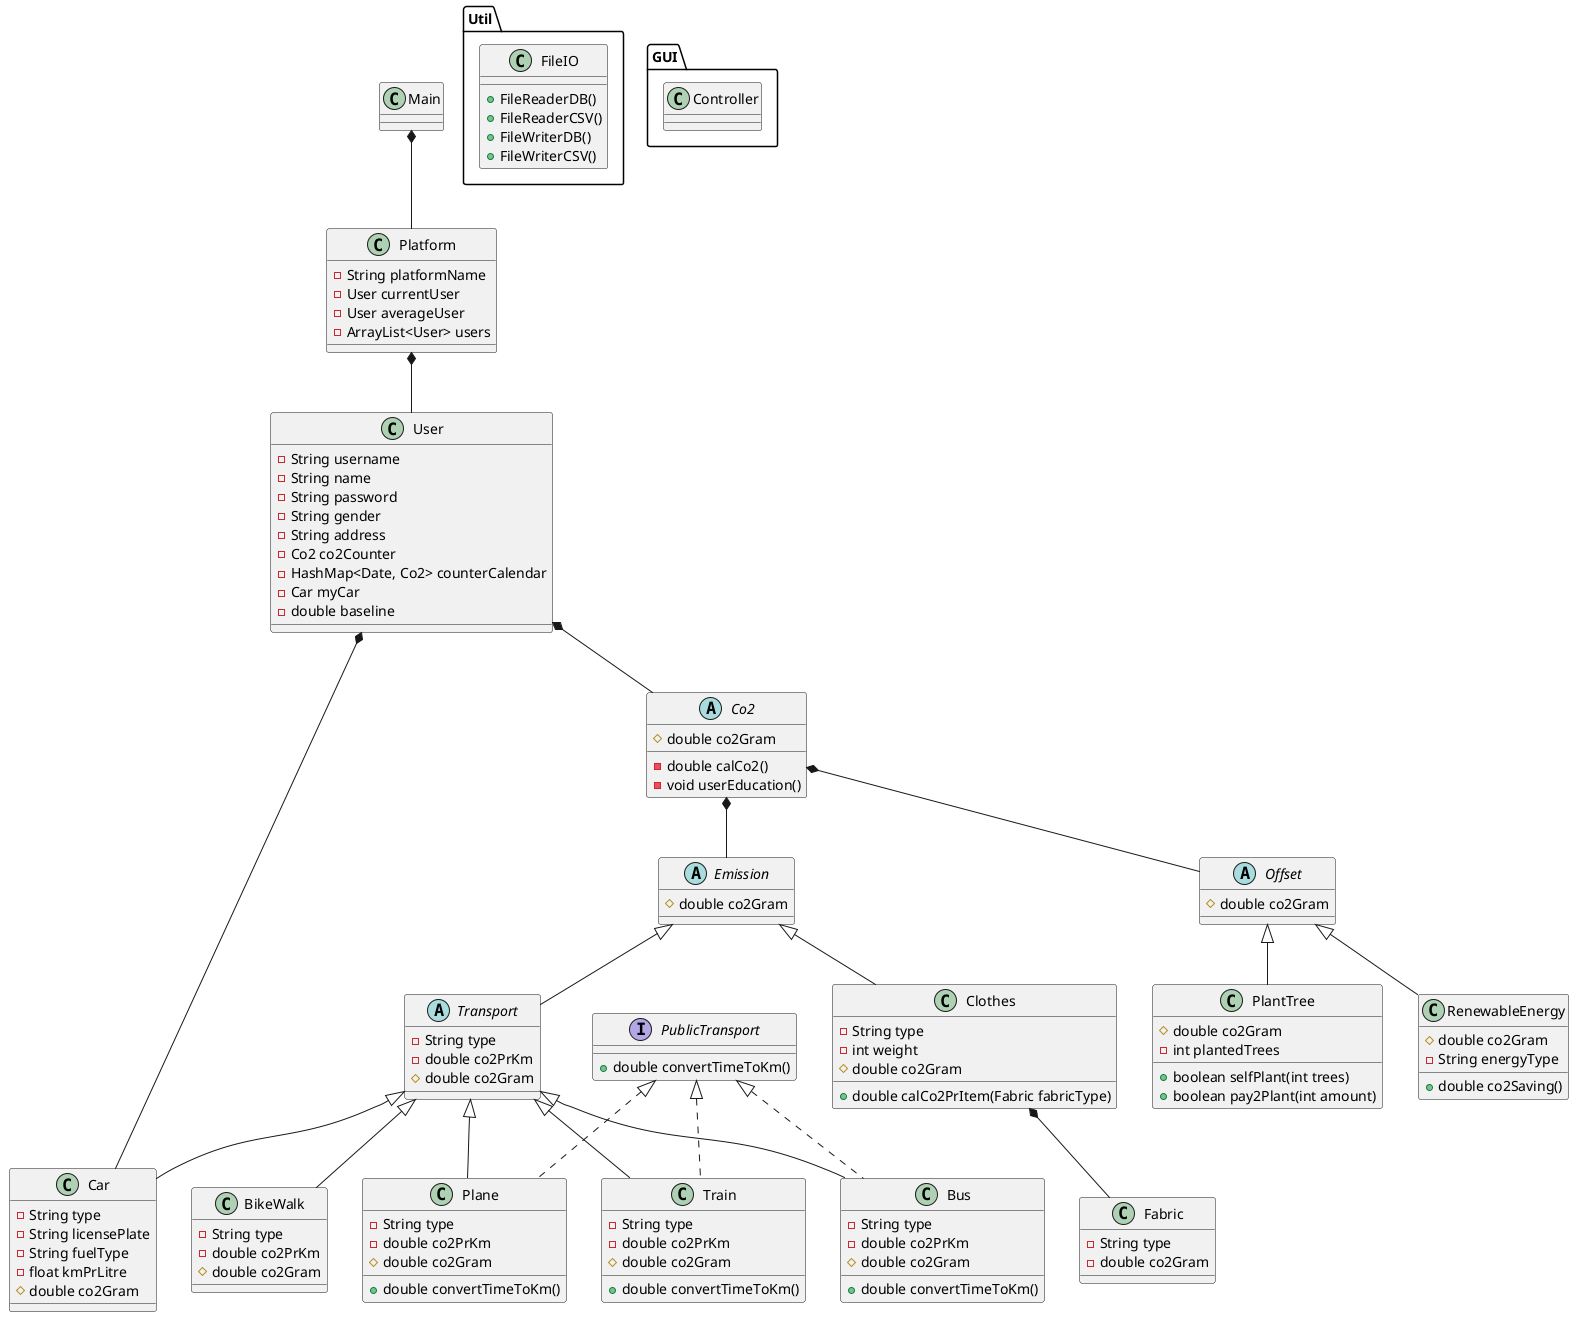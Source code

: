 @startuml
'https://plantuml.com/class-diagram

class Platform{
- String platformName
- User currentUser
- User averageUser
-ArrayList<User> users
}

class Main
class User{
- String username
- String name
- String password
- String gender
- String address
- Co2 co2Counter
- HashMap<Date, Co2> counterCalendar
- Car myCar
- double baseline
}

abstract Co2{
# double co2Gram
- double calCo2()
- void userEducation()
}

abstract Emission{
# double co2Gram

}

abstract Offset{
# double co2Gram
}

class PlantTree{
# double co2Gram
- int plantedTrees
+ boolean selfPlant(int trees)
+ boolean pay2Plant(int amount)
}

class RenewableEnergy{
# double co2Gram
- String energyType
+ double co2Saving()
}

interface PublicTransport{
+ double convertTimeToKm()
}

abstract class Transport{
- String type
- double co2PrKm
# double co2Gram
}

class Car{
- String type
- String licensePlate
- String fuelType
- float kmPrLitre
# double co2Gram
}

class Plane implements PublicTransport{
- String type
- double co2PrKm
+ double convertTimeToKm()
# double co2Gram
}

class Train implements PublicTransport{
- String type
- double co2PrKm
+ double convertTimeToKm()
# double co2Gram
}

class Bus implements PublicTransport{
- String type
- double co2PrKm
+ double convertTimeToKm()
# double co2Gram
}

class BikeWalk{
- String type
- double co2PrKm
# double co2Gram
}

class Fabric{
- String type
- double co2Gram
}

class Clothes{
- String type
- int weight
+ double calCo2PrItem(Fabric fabricType)
# double co2Gram
}

package "Util"{
class FileIO{
+FileReaderDB()
+FileReaderCSV()
+FileWriterDB()
+FileWriterCSV()
}
}

package "GUI"{
class Controller
}

Main*-- Platform

Emission <|-- Transport

Platform *-- User

Emission <|-- Clothes

Clothes *-- Fabric

User *-- Car
User *-- Co2

Co2 *-- Emission
Co2 *-- Offset

Offset <|-- RenewableEnergy

Offset <|-- PlantTree

Transport <|-- Plane
Transport <|-- BikeWalk
Transport <|-- Bus
Transport <|-- Car
Transport <|-- Train



@enduml